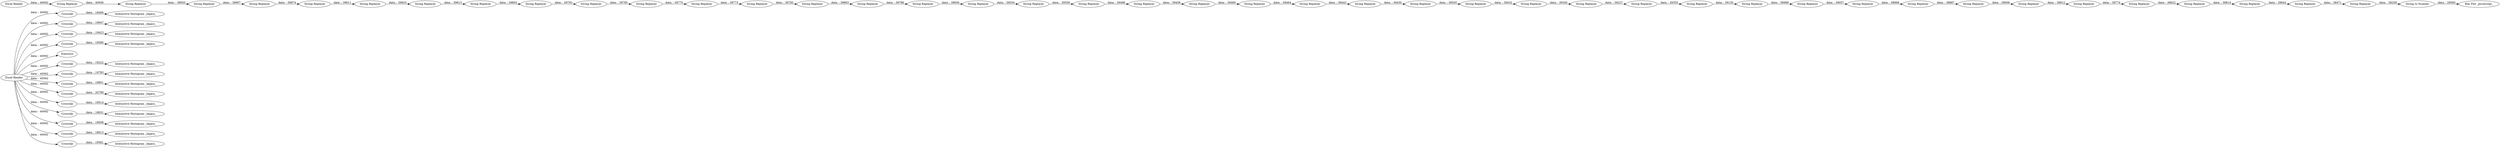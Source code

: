 digraph {
	"2886292929513898858_13" [label="Interactive Histogram _legacy_"]
	"2886292929513898858_80" [label="String Replacer"]
	"2886292929513898858_26" [label="Interactive Histogram _legacy_"]
	"2886292929513898858_2" [label=Crosstab]
	"2886292929513898858_5" [label=Crosstab]
	"2886292929513898858_69" [label="String Replacer"]
	"2886292929513898858_55" [label="String Replacer"]
	"2886292929513898858_9" [label=Crosstab]
	"2886292929513898858_61" [label="String Replacer"]
	"2886292929513898858_82" [label="String Replacer"]
	"2886292929513898858_72" [label="String Replacer"]
	"2886292929513898858_43" [label="String Replacer"]
	"2886292929513898858_1" [label="Excel Reader"]
	"2886292929513898858_7" [label=Crosstab]
	"2886292929513898858_11" [label="Interactive Histogram _legacy_"]
	"2886292929513898858_46" [label="String Replacer"]
	"2886292929513898858_3" [label="Interactive Histogram _legacy_"]
	"2886292929513898858_17" [label="Interactive Histogram _legacy_"]
	"2886292929513898858_28" [label=Statistics]
	"2886292929513898858_21" [label=Crosstab]
	"2886292929513898858_49" [label="String Replacer"]
	"2886292929513898858_81" [label="String Replacer"]
	"2886292929513898858_62" [label="String Replacer"]
	"2886292929513898858_23" [label=Crosstab]
	"2886292929513898858_66" [label="String Replacer"]
	"2886292929513898858_14" [label="Interactive Histogram _legacy_"]
	"2886292929513898858_4" [label=Crosstab]
	"2886292929513898858_25" [label="Interactive Histogram _legacy_"]
	"2886292929513898858_44" [label="Excel Reader"]
	"2886292929513898858_51" [label="String Replacer"]
	"2886292929513898858_65" [label="String Replacer"]
	"2886292929513898858_71" [label="String Replacer"]
	"2886292929513898858_57" [label="String Replacer"]
	"2886292929513898858_86" [label="String to Number"]
	"2886292929513898858_20" [label="Interactive Histogram _legacy_"]
	"2886292929513898858_63" [label="String Replacer"]
	"2886292929513898858_87" [label="Box Plot _JavaScript_"]
	"2886292929513898858_27" [label="Interactive Histogram _legacy_"]
	"2886292929513898858_60" [label="String Replacer"]
	"2886292929513898858_6" [label=Crosstab]
	"2886292929513898858_18" [label="Interactive Histogram _legacy_"]
	"2886292929513898858_75" [label="String Replacer"]
	"2886292929513898858_16" [label="Interactive Histogram _legacy_"]
	"2886292929513898858_67" [label="String Replacer"]
	"2886292929513898858_8" [label=Crosstab]
	"2886292929513898858_56" [label="String Replacer"]
	"2886292929513898858_68" [label="String Replacer"]
	"2886292929513898858_85" [label="String Replacer"]
	"2886292929513898858_15" [label=Crosstab]
	"2886292929513898858_12" [label="Interactive Histogram _legacy_"]
	"2886292929513898858_54" [label="String Replacer"]
	"2886292929513898858_22" [label=Crosstab]
	"2886292929513898858_73" [label="String Replacer"]
	"2886292929513898858_64" [label="String Replacer"]
	"2886292929513898858_45" [label="String Replacer"]
	"2886292929513898858_78" [label="String Replacer"]
	"2886292929513898858_52" [label="String Replacer"]
	"2886292929513898858_24" [label=Crosstab]
	"2886292929513898858_83" [label="String Replacer"]
	"2886292929513898858_47" [label="String Replacer"]
	"2886292929513898858_19" [label="Interactive Histogram _legacy_"]
	"2886292929513898858_59" [label="String Replacer"]
	"2886292929513898858_10" [label=Crosstab]
	"2886292929513898858_48" [label="String Replacer"]
	"2886292929513898858_77" [label="String Replacer"]
	"2886292929513898858_53" [label="String Replacer"]
	"2886292929513898858_50" [label="String Replacer"]
	"2886292929513898858_79" [label="String Replacer"]
	"2886292929513898858_84" [label="String Replacer"]
	"2886292929513898858_76" [label="String Replacer"]
	"2886292929513898858_70" [label="String Replacer"]
	"2886292929513898858_58" [label="String Replacer"]
	"2886292929513898858_74" [label="String Replacer"]
	"2886292929513898858_65" -> "2886292929513898858_66" [label="data: : 39464"]
	"2886292929513898858_15" -> "2886292929513898858_16" [label="data: : 18631"]
	"2886292929513898858_1" -> "2886292929513898858_6" [label="data: : 40092"]
	"2886292929513898858_63" -> "2886292929513898858_64" [label="data: : 39458"]
	"2886292929513898858_1" -> "2886292929513898858_23" [label="data: : 40092"]
	"2886292929513898858_5" -> "2886292929513898858_12" [label="data: : 19647"]
	"2886292929513898858_67" -> "2886292929513898858_68" [label="data: : 39430"]
	"2886292929513898858_57" -> "2886292929513898858_58" [label="data: : 39863"]
	"2886292929513898858_83" -> "2886292929513898858_84" [label="data: : 38642"]
	"2886292929513898858_1" -> "2886292929513898858_4" [label="data: : 40092"]
	"2886292929513898858_71" -> "2886292929513898858_72" [label="data: : 39227"]
	"2886292929513898858_74" -> "2886292929513898858_75" [label="data: : 38989"]
	"2886292929513898858_59" -> "2886292929513898858_60" [label="data: : 39656"]
	"2886292929513898858_8" -> "2886292929513898858_17" [label="data: : 19014"]
	"2886292929513898858_60" -> "2886292929513898858_61" [label="data: : 39554"]
	"2886292929513898858_54" -> "2886292929513898858_55" [label="data: : 39775"]
	"2886292929513898858_1" -> "2886292929513898858_7" [label="data: : 40092"]
	"2886292929513898858_86" -> "2886292929513898858_87" [label="data: : 29560"]
	"2886292929513898858_64" -> "2886292929513898858_65" [label="data: : 39460"]
	"2886292929513898858_79" -> "2886292929513898858_80" [label="data: : 38912"]
	"2886292929513898858_43" -> "2886292929513898858_45" [label="data: : 40006"]
	"2886292929513898858_1" -> "2886292929513898858_15" [label="data: : 40092"]
	"2886292929513898858_69" -> "2886292929513898858_70" [label="data: : 39432"]
	"2886292929513898858_84" -> "2886292929513898858_85" [label="data: : 38471"]
	"2886292929513898858_1" -> "2886292929513898858_21" [label="data: : 40092"]
	"2886292929513898858_50" -> "2886292929513898858_51" [label="data: : 39813"]
	"2886292929513898858_70" -> "2886292929513898858_71" [label="data: : 39345"]
	"2886292929513898858_73" -> "2886292929513898858_74" [label="data: : 39135"]
	"2886292929513898858_1" -> "2886292929513898858_10" [label="data: : 40092"]
	"2886292929513898858_6" -> "2886292929513898858_13" [label="data: : 20799"]
	"2886292929513898858_7" -> "2886292929513898858_14" [label="data: : 18580"]
	"2886292929513898858_46" -> "2886292929513898858_47" [label="data: : 39907"]
	"2886292929513898858_2" -> "2886292929513898858_3" [label="data: : 18406"]
	"2886292929513898858_1" -> "2886292929513898858_8" [label="data: : 40092"]
	"2886292929513898858_4" -> "2886292929513898858_11" [label="data: : 19851"]
	"2886292929513898858_48" -> "2886292929513898858_49" [label="data: : 39811"]
	"2886292929513898858_21" -> "2886292929513898858_20" [label="data: : 19222"]
	"2886292929513898858_82" -> "2886292929513898858_83" [label="data: : 38814"]
	"2886292929513898858_56" -> "2886292929513898858_57" [label="data: : 39783"]
	"2886292929513898858_80" -> "2886292929513898858_81" [label="data: : 38774"]
	"2886292929513898858_24" -> "2886292929513898858_27" [label="data: : 18613"]
	"2886292929513898858_62" -> "2886292929513898858_63" [label="data: : 39496"]
	"2886292929513898858_51" -> "2886292929513898858_52" [label="data: : 39803"]
	"2886292929513898858_52" -> "2886292929513898858_53" [label="data: : 39793"]
	"2886292929513898858_1" -> "2886292929513898858_5" [label="data: : 40092"]
	"2886292929513898858_66" -> "2886292929513898858_67" [label="data: : 39443"]
	"2886292929513898858_77" -> "2886292929513898858_78" [label="data: : 38887"]
	"2886292929513898858_58" -> "2886292929513898858_59" [label="data: : 39786"]
	"2886292929513898858_10" -> "2886292929513898858_19" [label="data: : 19581"]
	"2886292929513898858_45" -> "2886292929513898858_46" [label="data: : 39950"]
	"2886292929513898858_76" -> "2886292929513898858_77" [label="data: : 38968"]
	"2886292929513898858_81" -> "2886292929513898858_82" [label="data: : 38622"]
	"2886292929513898858_1" -> "2886292929513898858_2" [label="data: : 40092"]
	"2886292929513898858_49" -> "2886292929513898858_50" [label="data: : 39833"]
	"2886292929513898858_61" -> "2886292929513898858_62" [label="data: : 39556"]
	"2886292929513898858_1" -> "2886292929513898858_24" [label="data: : 40092"]
	"2886292929513898858_23" -> "2886292929513898858_26" [label="data: : 19783"]
	"2886292929513898858_55" -> "2886292929513898858_56" [label="data: : 39773"]
	"2886292929513898858_47" -> "2886292929513898858_48" [label="data: : 39874"]
	"2886292929513898858_85" -> "2886292929513898858_86" [label="data: : 38258"]
	"2886292929513898858_78" -> "2886292929513898858_79" [label="data: : 39006"]
	"2886292929513898858_75" -> "2886292929513898858_76" [label="data: : 39057"]
	"2886292929513898858_1" -> "2886292929513898858_22" [label="data: : 40092"]
	"2886292929513898858_1" -> "2886292929513898858_28" [label="data: : 40092"]
	"2886292929513898858_9" -> "2886292929513898858_18" [label="data: : 19423"]
	"2886292929513898858_1" -> "2886292929513898858_9" [label="data: : 40092"]
	"2886292929513898858_22" -> "2886292929513898858_25" [label="data: : 19008"]
	"2886292929513898858_68" -> "2886292929513898858_69" [label="data: : 39505"]
	"2886292929513898858_72" -> "2886292929513898858_73" [label="data: : 39355"]
	"2886292929513898858_53" -> "2886292929513898858_54" [label="data: : 39785"]
	"2886292929513898858_44" -> "2886292929513898858_43" [label="data: : 40092"]
	rankdir=LR
}
